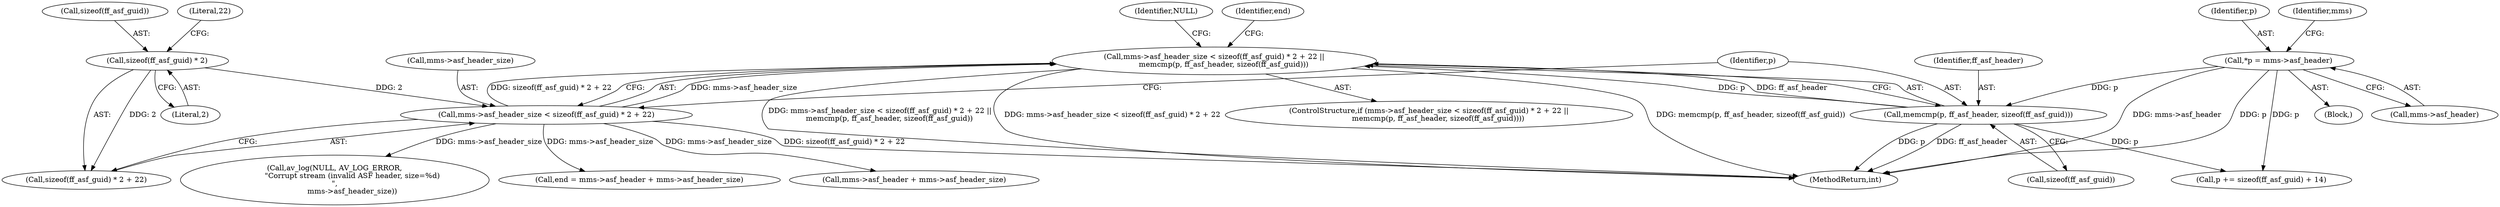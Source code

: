 digraph "0_FFmpeg_cced03dd667a5df6df8fd40d8de0bff477ee02e8@API" {
"1000124" [label="(Call,mms->asf_header_size < sizeof(ff_asf_guid) * 2 + 22 ||\n        memcmp(p, ff_asf_header, sizeof(ff_asf_guid)))"];
"1000125" [label="(Call,mms->asf_header_size < sizeof(ff_asf_guid) * 2 + 22)"];
"1000130" [label="(Call,sizeof(ff_asf_guid) * 2)"];
"1000135" [label="(Call,memcmp(p, ff_asf_header, sizeof(ff_asf_guid)))"];
"1000110" [label="(Call,*p = mms->asf_header)"];
"1000108" [label="(Block,)"];
"1000130" [label="(Call,sizeof(ff_asf_guid) * 2)"];
"1000142" [label="(Identifier,NULL)"];
"1000111" [label="(Identifier,p)"];
"1000125" [label="(Call,mms->asf_header_size < sizeof(ff_asf_guid) * 2 + 22)"];
"1000138" [label="(Call,sizeof(ff_asf_guid))"];
"1000151" [label="(Identifier,end)"];
"1000136" [label="(Identifier,p)"];
"1000120" [label="(Identifier,mms)"];
"1000110" [label="(Call,*p = mms->asf_header)"];
"1000124" [label="(Call,mms->asf_header_size < sizeof(ff_asf_guid) * 2 + 22 ||\n        memcmp(p, ff_asf_header, sizeof(ff_asf_guid)))"];
"1000133" [label="(Literal,2)"];
"1000141" [label="(Call,av_log(NULL, AV_LOG_ERROR,\n               \"Corrupt stream (invalid ASF header, size=%d)\n\",\n               mms->asf_header_size))"];
"1000135" [label="(Call,memcmp(p, ff_asf_header, sizeof(ff_asf_guid)))"];
"1000129" [label="(Call,sizeof(ff_asf_guid) * 2 + 22)"];
"1000123" [label="(ControlStructure,if (mms->asf_header_size < sizeof(ff_asf_guid) * 2 + 22 ||\n        memcmp(p, ff_asf_header, sizeof(ff_asf_guid))))"];
"1000137" [label="(Identifier,ff_asf_header)"];
"1000150" [label="(Call,end = mms->asf_header + mms->asf_header_size)"];
"1000152" [label="(Call,mms->asf_header + mms->asf_header_size)"];
"1000131" [label="(Call,sizeof(ff_asf_guid))"];
"1000112" [label="(Call,mms->asf_header)"];
"1000159" [label="(Call,p += sizeof(ff_asf_guid) + 14)"];
"1000524" [label="(MethodReturn,int)"];
"1000134" [label="(Literal,22)"];
"1000126" [label="(Call,mms->asf_header_size)"];
"1000124" -> "1000123"  [label="AST: "];
"1000124" -> "1000125"  [label="CFG: "];
"1000124" -> "1000135"  [label="CFG: "];
"1000125" -> "1000124"  [label="AST: "];
"1000135" -> "1000124"  [label="AST: "];
"1000142" -> "1000124"  [label="CFG: "];
"1000151" -> "1000124"  [label="CFG: "];
"1000124" -> "1000524"  [label="DDG: mms->asf_header_size < sizeof(ff_asf_guid) * 2 + 22"];
"1000124" -> "1000524"  [label="DDG: memcmp(p, ff_asf_header, sizeof(ff_asf_guid))"];
"1000124" -> "1000524"  [label="DDG: mms->asf_header_size < sizeof(ff_asf_guid) * 2 + 22 ||\n        memcmp(p, ff_asf_header, sizeof(ff_asf_guid))"];
"1000125" -> "1000124"  [label="DDG: mms->asf_header_size"];
"1000125" -> "1000124"  [label="DDG: sizeof(ff_asf_guid) * 2 + 22"];
"1000135" -> "1000124"  [label="DDG: p"];
"1000135" -> "1000124"  [label="DDG: ff_asf_header"];
"1000125" -> "1000129"  [label="CFG: "];
"1000126" -> "1000125"  [label="AST: "];
"1000129" -> "1000125"  [label="AST: "];
"1000136" -> "1000125"  [label="CFG: "];
"1000125" -> "1000524"  [label="DDG: sizeof(ff_asf_guid) * 2 + 22"];
"1000130" -> "1000125"  [label="DDG: 2"];
"1000125" -> "1000141"  [label="DDG: mms->asf_header_size"];
"1000125" -> "1000150"  [label="DDG: mms->asf_header_size"];
"1000125" -> "1000152"  [label="DDG: mms->asf_header_size"];
"1000130" -> "1000129"  [label="AST: "];
"1000130" -> "1000133"  [label="CFG: "];
"1000131" -> "1000130"  [label="AST: "];
"1000133" -> "1000130"  [label="AST: "];
"1000134" -> "1000130"  [label="CFG: "];
"1000130" -> "1000129"  [label="DDG: 2"];
"1000135" -> "1000138"  [label="CFG: "];
"1000136" -> "1000135"  [label="AST: "];
"1000137" -> "1000135"  [label="AST: "];
"1000138" -> "1000135"  [label="AST: "];
"1000135" -> "1000524"  [label="DDG: p"];
"1000135" -> "1000524"  [label="DDG: ff_asf_header"];
"1000110" -> "1000135"  [label="DDG: p"];
"1000135" -> "1000159"  [label="DDG: p"];
"1000110" -> "1000108"  [label="AST: "];
"1000110" -> "1000112"  [label="CFG: "];
"1000111" -> "1000110"  [label="AST: "];
"1000112" -> "1000110"  [label="AST: "];
"1000120" -> "1000110"  [label="CFG: "];
"1000110" -> "1000524"  [label="DDG: mms->asf_header"];
"1000110" -> "1000524"  [label="DDG: p"];
"1000110" -> "1000159"  [label="DDG: p"];
}
